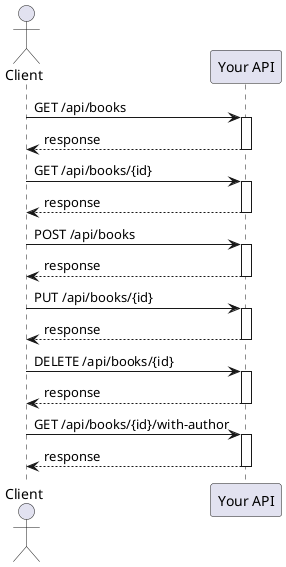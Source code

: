 @startuml
actor Client
participant "Your API" as API
Client -> API : GET /api/books
activate API
API --> Client : response
deactivate API
Client -> API : GET /api/books/{id}
activate API
API --> Client : response
deactivate API
Client -> API : POST /api/books
activate API
API --> Client : response
deactivate API
Client -> API : PUT /api/books/{id}
activate API
API --> Client : response
deactivate API
Client -> API : DELETE /api/books/{id}
activate API
API --> Client : response
deactivate API
Client -> API : GET /api/books/{id}/with-author
activate API
API --> Client : response
deactivate API
@enduml
